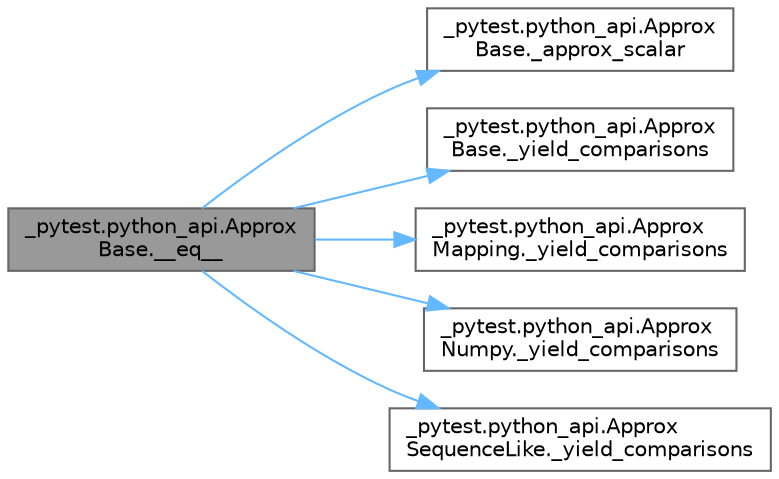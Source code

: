 digraph "_pytest.python_api.ApproxBase.__eq__"
{
 // LATEX_PDF_SIZE
  bgcolor="transparent";
  edge [fontname=Helvetica,fontsize=10,labelfontname=Helvetica,labelfontsize=10];
  node [fontname=Helvetica,fontsize=10,shape=box,height=0.2,width=0.4];
  rankdir="LR";
  Node1 [id="Node000001",label="_pytest.python_api.Approx\lBase.__eq__",height=0.2,width=0.4,color="gray40", fillcolor="grey60", style="filled", fontcolor="black",tooltip=" "];
  Node1 -> Node2 [id="edge1_Node000001_Node000002",color="steelblue1",style="solid",tooltip=" "];
  Node2 [id="Node000002",label="_pytest.python_api.Approx\lBase._approx_scalar",height=0.2,width=0.4,color="grey40", fillcolor="white", style="filled",URL="$class__pytest_1_1python__api_1_1_approx_base.html#a50c9d360a99bde083716b7967b84e9e2",tooltip=" "];
  Node1 -> Node3 [id="edge2_Node000001_Node000003",color="steelblue1",style="solid",tooltip=" "];
  Node3 [id="Node000003",label="_pytest.python_api.Approx\lBase._yield_comparisons",height=0.2,width=0.4,color="grey40", fillcolor="white", style="filled",URL="$class__pytest_1_1python__api_1_1_approx_base.html#a72ebc76ab16eaec656930bb2b2ca648d",tooltip=" "];
  Node1 -> Node4 [id="edge3_Node000001_Node000004",color="steelblue1",style="solid",tooltip=" "];
  Node4 [id="Node000004",label="_pytest.python_api.Approx\lMapping._yield_comparisons",height=0.2,width=0.4,color="grey40", fillcolor="white", style="filled",URL="$class__pytest_1_1python__api_1_1_approx_mapping.html#ad73b69021bb309771ed6cddb0604ff01",tooltip=" "];
  Node1 -> Node5 [id="edge4_Node000001_Node000005",color="steelblue1",style="solid",tooltip=" "];
  Node5 [id="Node000005",label="_pytest.python_api.Approx\lNumpy._yield_comparisons",height=0.2,width=0.4,color="grey40", fillcolor="white", style="filled",URL="$class__pytest_1_1python__api_1_1_approx_numpy.html#a88edaa9e746b04243db42dcb891dab9c",tooltip=" "];
  Node1 -> Node6 [id="edge5_Node000001_Node000006",color="steelblue1",style="solid",tooltip=" "];
  Node6 [id="Node000006",label="_pytest.python_api.Approx\lSequenceLike._yield_comparisons",height=0.2,width=0.4,color="grey40", fillcolor="white", style="filled",URL="$class__pytest_1_1python__api_1_1_approx_sequence_like.html#a4ae5386c2f8505b97d6bbef7448b703e",tooltip=" "];
}

